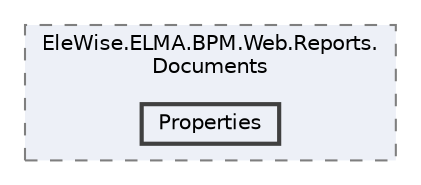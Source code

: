 digraph "Web/Modules/EleWise.ELMA.BPM.Web.Reports.Documents/Properties"
{
 // LATEX_PDF_SIZE
  bgcolor="transparent";
  edge [fontname=Helvetica,fontsize=10,labelfontname=Helvetica,labelfontsize=10];
  node [fontname=Helvetica,fontsize=10,shape=box,height=0.2,width=0.4];
  compound=true
  subgraph clusterdir_471107041984aac9ecffaa4f87d4c13c {
    graph [ bgcolor="#edf0f7", pencolor="grey50", label="EleWise.ELMA.BPM.Web.Reports.\lDocuments", fontname=Helvetica,fontsize=10 style="filled,dashed", URL="dir_471107041984aac9ecffaa4f87d4c13c.html",tooltip=""]
  dir_2614a7a07393550acf9ed61e2fc3d5c9 [label="Properties", fillcolor="#edf0f7", color="grey25", style="filled,bold", URL="dir_2614a7a07393550acf9ed61e2fc3d5c9.html",tooltip=""];
  }
}
